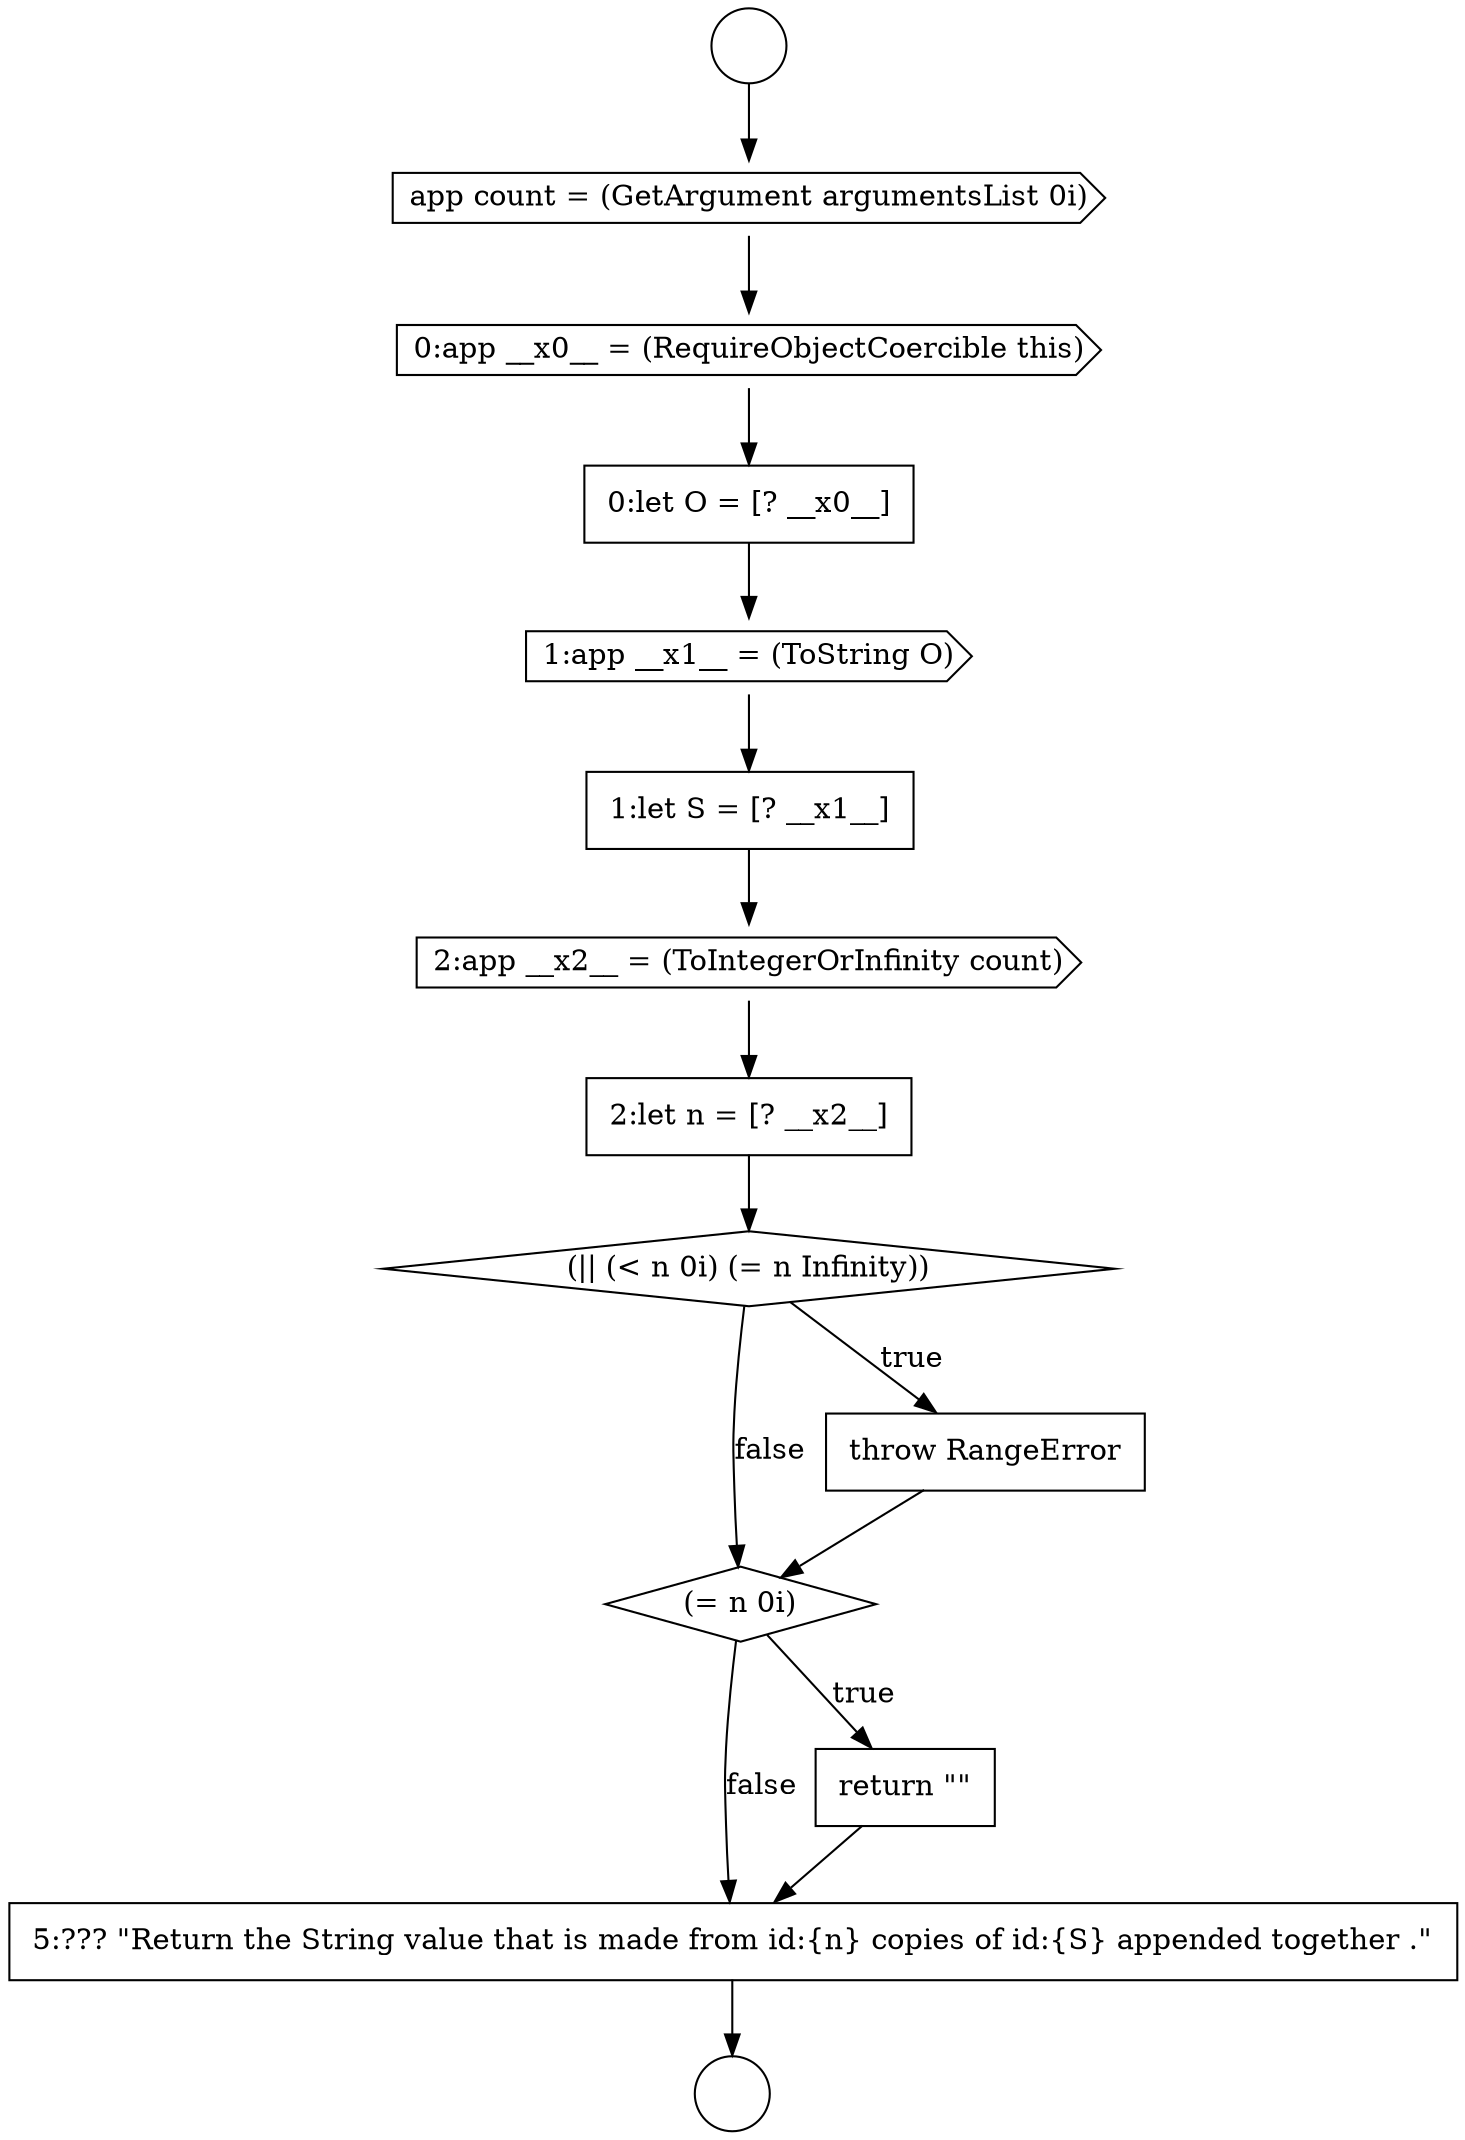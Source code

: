 digraph {
  node14478 [shape=none, margin=0, label=<<font color="black">
    <table border="0" cellborder="1" cellspacing="0" cellpadding="10">
      <tr><td align="left">2:let n = [? __x2__]</td></tr>
    </table>
  </font>> color="black" fillcolor="white" style=filled]
  node14483 [shape=none, margin=0, label=<<font color="black">
    <table border="0" cellborder="1" cellspacing="0" cellpadding="10">
      <tr><td align="left">5:??? &quot;Return the String value that is made from id:{n} copies of id:{S} appended together .&quot;</td></tr>
    </table>
  </font>> color="black" fillcolor="white" style=filled]
  node14474 [shape=none, margin=0, label=<<font color="black">
    <table border="0" cellborder="1" cellspacing="0" cellpadding="10">
      <tr><td align="left">0:let O = [? __x0__]</td></tr>
    </table>
  </font>> color="black" fillcolor="white" style=filled]
  node14477 [shape=cds, label=<<font color="black">2:app __x2__ = (ToIntegerOrInfinity count)</font>> color="black" fillcolor="white" style=filled]
  node14473 [shape=cds, label=<<font color="black">0:app __x0__ = (RequireObjectCoercible this)</font>> color="black" fillcolor="white" style=filled]
  node14481 [shape=diamond, label=<<font color="black">(= n 0i)</font>> color="black" fillcolor="white" style=filled]
  node14471 [shape=circle label=" " color="black" fillcolor="white" style=filled]
  node14476 [shape=none, margin=0, label=<<font color="black">
    <table border="0" cellborder="1" cellspacing="0" cellpadding="10">
      <tr><td align="left">1:let S = [? __x1__]</td></tr>
    </table>
  </font>> color="black" fillcolor="white" style=filled]
  node14470 [shape=circle label=" " color="black" fillcolor="white" style=filled]
  node14480 [shape=none, margin=0, label=<<font color="black">
    <table border="0" cellborder="1" cellspacing="0" cellpadding="10">
      <tr><td align="left">throw RangeError</td></tr>
    </table>
  </font>> color="black" fillcolor="white" style=filled]
  node14482 [shape=none, margin=0, label=<<font color="black">
    <table border="0" cellborder="1" cellspacing="0" cellpadding="10">
      <tr><td align="left">return &quot;&quot;</td></tr>
    </table>
  </font>> color="black" fillcolor="white" style=filled]
  node14479 [shape=diamond, label=<<font color="black">(|| (&lt; n 0i) (= n Infinity))</font>> color="black" fillcolor="white" style=filled]
  node14472 [shape=cds, label=<<font color="black">app count = (GetArgument argumentsList 0i)</font>> color="black" fillcolor="white" style=filled]
  node14475 [shape=cds, label=<<font color="black">1:app __x1__ = (ToString O)</font>> color="black" fillcolor="white" style=filled]
  node14470 -> node14472 [ color="black"]
  node14475 -> node14476 [ color="black"]
  node14474 -> node14475 [ color="black"]
  node14473 -> node14474 [ color="black"]
  node14480 -> node14481 [ color="black"]
  node14476 -> node14477 [ color="black"]
  node14477 -> node14478 [ color="black"]
  node14478 -> node14479 [ color="black"]
  node14479 -> node14480 [label=<<font color="black">true</font>> color="black"]
  node14479 -> node14481 [label=<<font color="black">false</font>> color="black"]
  node14482 -> node14483 [ color="black"]
  node14483 -> node14471 [ color="black"]
  node14481 -> node14482 [label=<<font color="black">true</font>> color="black"]
  node14481 -> node14483 [label=<<font color="black">false</font>> color="black"]
  node14472 -> node14473 [ color="black"]
}
